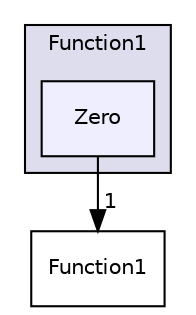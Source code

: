 digraph "src/OpenFOAM/primitives/functions/Function1/Zero" {
  bgcolor=transparent;
  compound=true
  node [ fontsize="10", fontname="Helvetica"];
  edge [ labelfontsize="10", labelfontname="Helvetica"];
  subgraph clusterdir_bf4f273fcff898a8e57532425217d669 {
    graph [ bgcolor="#ddddee", pencolor="black", label="Function1" fontname="Helvetica", fontsize="10", URL="dir_bf4f273fcff898a8e57532425217d669.html"]
  dir_20484ff38e21ab91d93559a18dc949aa [shape=box, label="Zero", style="filled", fillcolor="#eeeeff", pencolor="black", URL="dir_20484ff38e21ab91d93559a18dc949aa.html"];
  }
  dir_c0adf992fe16fe46b123b20bd86c3f11 [shape=box label="Function1" URL="dir_c0adf992fe16fe46b123b20bd86c3f11.html"];
  dir_20484ff38e21ab91d93559a18dc949aa->dir_c0adf992fe16fe46b123b20bd86c3f11 [headlabel="1", labeldistance=1.5 headhref="dir_002668_002653.html"];
}
